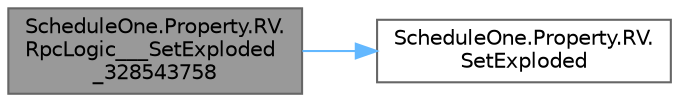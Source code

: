 digraph "ScheduleOne.Property.RV.RpcLogic___SetExploded_328543758"
{
 // LATEX_PDF_SIZE
  bgcolor="transparent";
  edge [fontname=Helvetica,fontsize=10,labelfontname=Helvetica,labelfontsize=10];
  node [fontname=Helvetica,fontsize=10,shape=box,height=0.2,width=0.4];
  rankdir="LR";
  Node1 [id="Node000001",label="ScheduleOne.Property.RV.\lRpcLogic___SetExploded\l_328543758",height=0.2,width=0.4,color="gray40", fillcolor="grey60", style="filled", fontcolor="black",tooltip=" "];
  Node1 -> Node2 [id="edge1_Node000001_Node000002",color="steelblue1",style="solid",tooltip=" "];
  Node2 [id="Node000002",label="ScheduleOne.Property.RV.\lSetExploded",height=0.2,width=0.4,color="grey40", fillcolor="white", style="filled",URL="$class_schedule_one_1_1_property_1_1_r_v.html#a9786e7339d96e45a925fbe84d5a65880",tooltip=" "];
}
